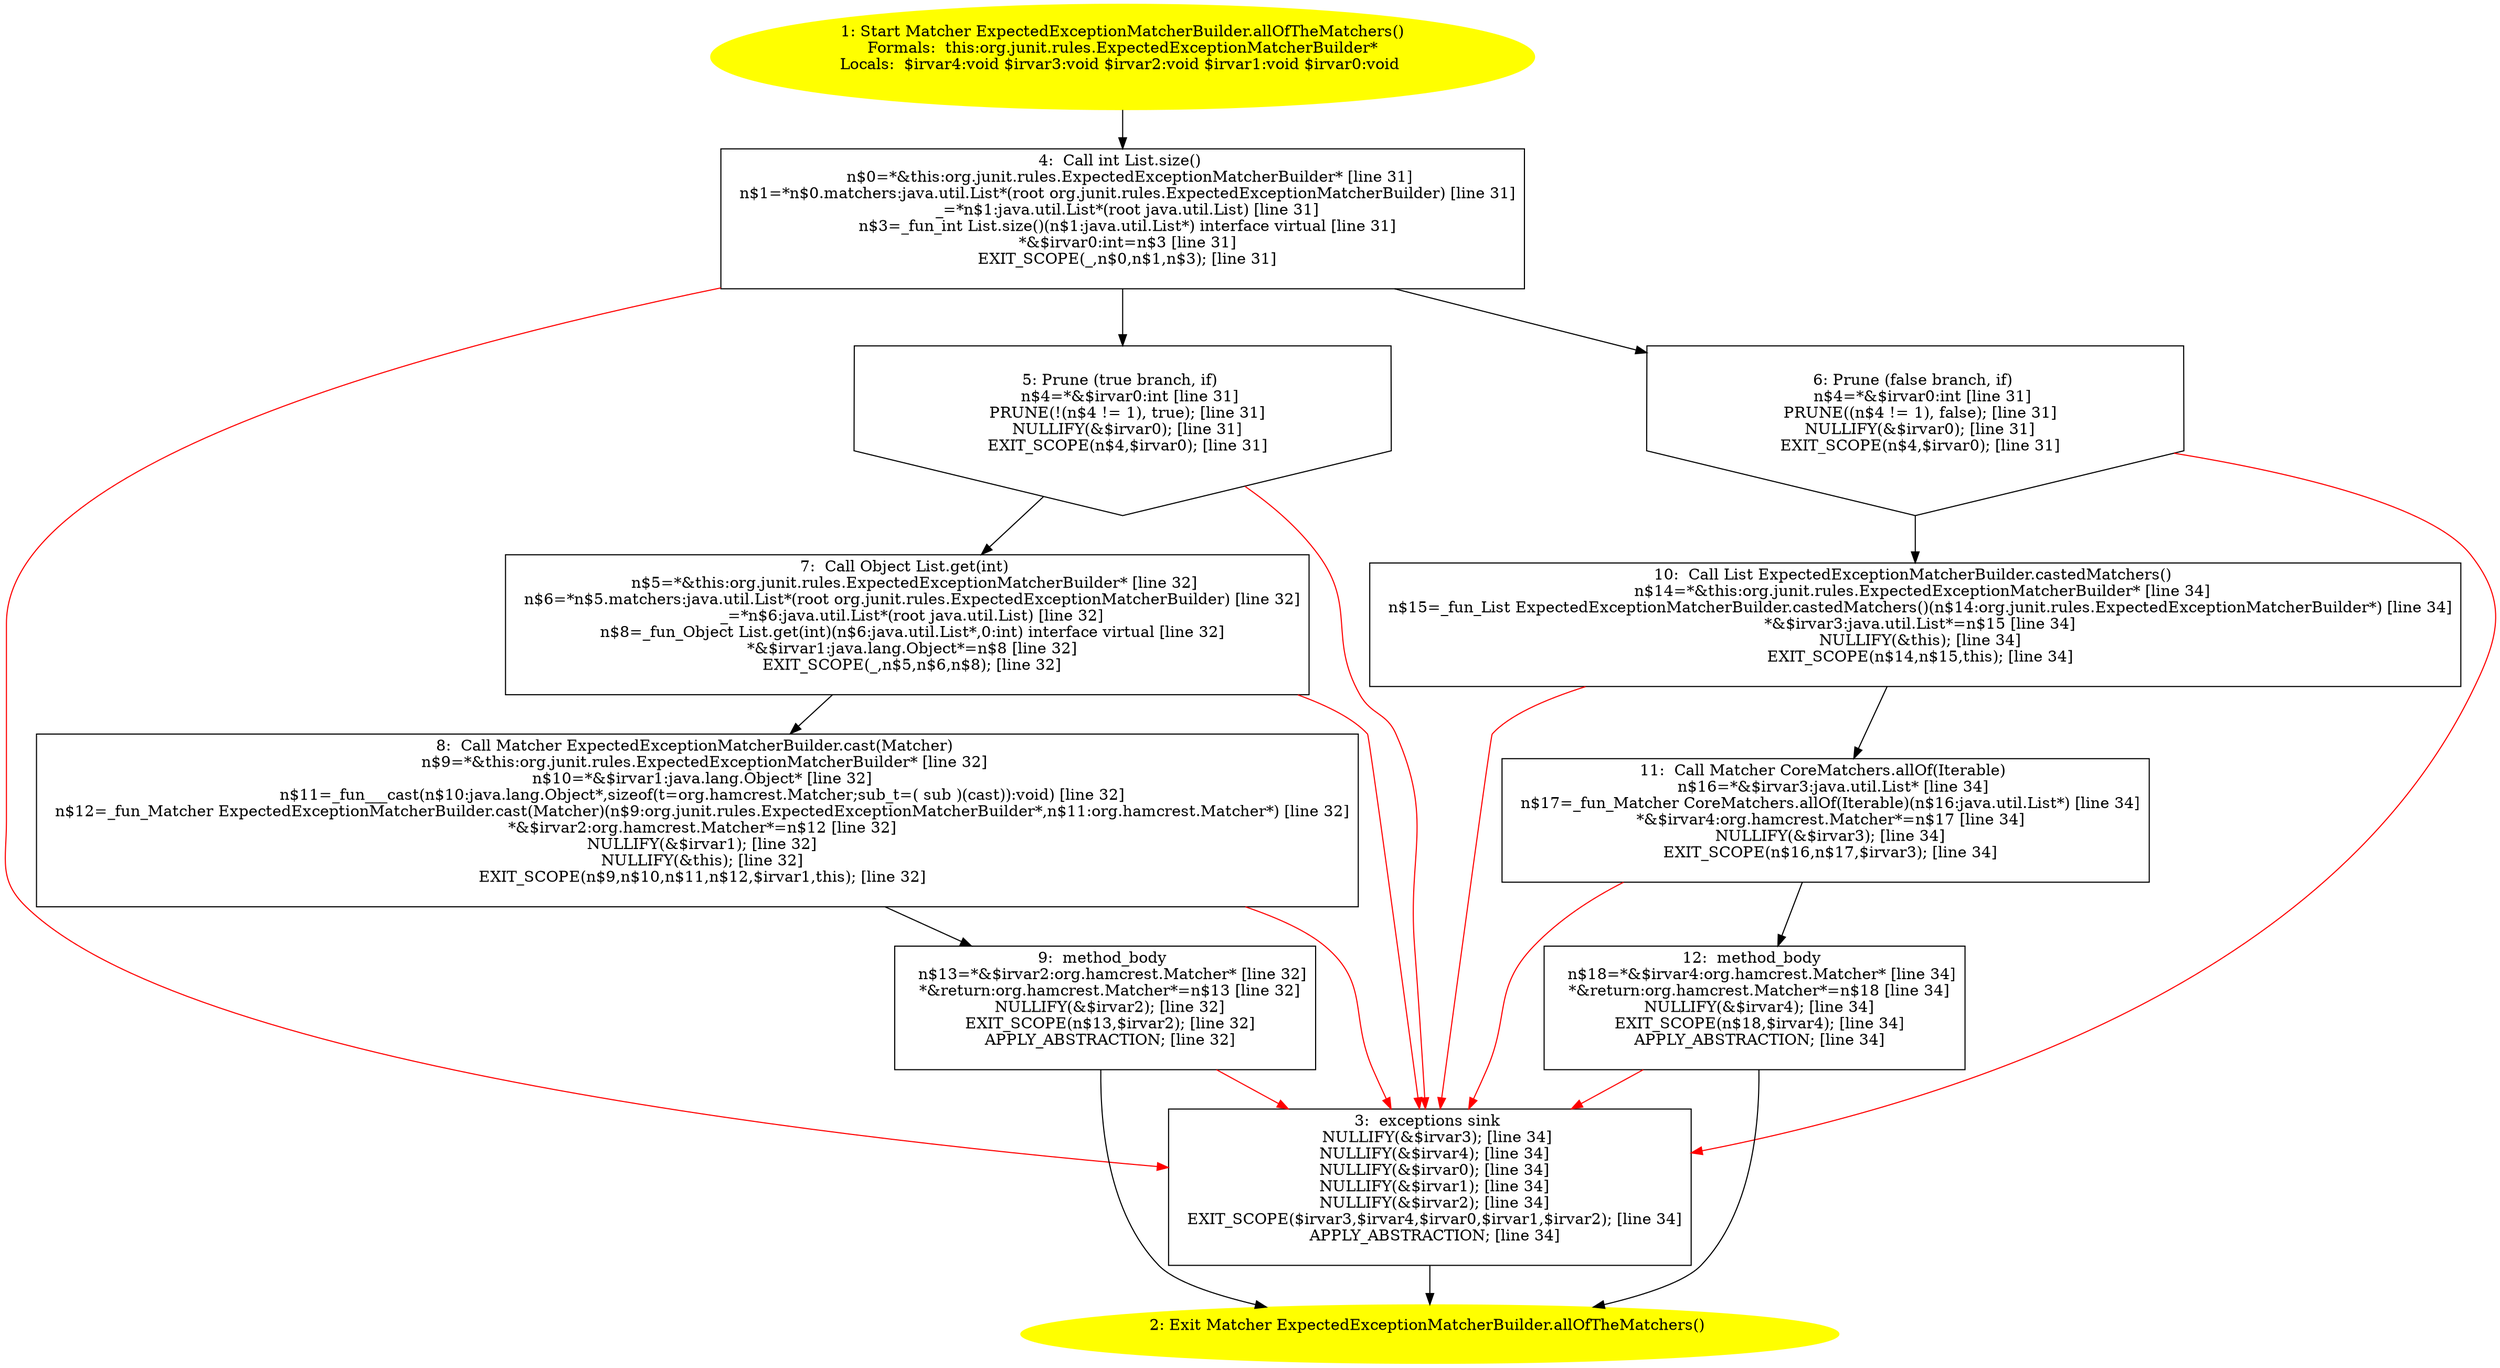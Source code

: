 /* @generated */
digraph cfg {
"org.junit.rules.ExpectedExceptionMatcherBuilder.allOfTheMatchers():org.hamcrest.Matcher.b41a5e5a96e4301874272ea58d6df6f5_1" [label="1: Start Matcher ExpectedExceptionMatcherBuilder.allOfTheMatchers()\nFormals:  this:org.junit.rules.ExpectedExceptionMatcherBuilder*\nLocals:  $irvar4:void $irvar3:void $irvar2:void $irvar1:void $irvar0:void \n  " color=yellow style=filled]
	

	 "org.junit.rules.ExpectedExceptionMatcherBuilder.allOfTheMatchers():org.hamcrest.Matcher.b41a5e5a96e4301874272ea58d6df6f5_1" -> "org.junit.rules.ExpectedExceptionMatcherBuilder.allOfTheMatchers():org.hamcrest.Matcher.b41a5e5a96e4301874272ea58d6df6f5_4" ;
"org.junit.rules.ExpectedExceptionMatcherBuilder.allOfTheMatchers():org.hamcrest.Matcher.b41a5e5a96e4301874272ea58d6df6f5_2" [label="2: Exit Matcher ExpectedExceptionMatcherBuilder.allOfTheMatchers() \n  " color=yellow style=filled]
	

"org.junit.rules.ExpectedExceptionMatcherBuilder.allOfTheMatchers():org.hamcrest.Matcher.b41a5e5a96e4301874272ea58d6df6f5_3" [label="3:  exceptions sink \n   NULLIFY(&$irvar3); [line 34]\n  NULLIFY(&$irvar4); [line 34]\n  NULLIFY(&$irvar0); [line 34]\n  NULLIFY(&$irvar1); [line 34]\n  NULLIFY(&$irvar2); [line 34]\n  EXIT_SCOPE($irvar3,$irvar4,$irvar0,$irvar1,$irvar2); [line 34]\n  APPLY_ABSTRACTION; [line 34]\n " shape="box"]
	

	 "org.junit.rules.ExpectedExceptionMatcherBuilder.allOfTheMatchers():org.hamcrest.Matcher.b41a5e5a96e4301874272ea58d6df6f5_3" -> "org.junit.rules.ExpectedExceptionMatcherBuilder.allOfTheMatchers():org.hamcrest.Matcher.b41a5e5a96e4301874272ea58d6df6f5_2" ;
"org.junit.rules.ExpectedExceptionMatcherBuilder.allOfTheMatchers():org.hamcrest.Matcher.b41a5e5a96e4301874272ea58d6df6f5_4" [label="4:  Call int List.size() \n   n$0=*&this:org.junit.rules.ExpectedExceptionMatcherBuilder* [line 31]\n  n$1=*n$0.matchers:java.util.List*(root org.junit.rules.ExpectedExceptionMatcherBuilder) [line 31]\n  _=*n$1:java.util.List*(root java.util.List) [line 31]\n  n$3=_fun_int List.size()(n$1:java.util.List*) interface virtual [line 31]\n  *&$irvar0:int=n$3 [line 31]\n  EXIT_SCOPE(_,n$0,n$1,n$3); [line 31]\n " shape="box"]
	

	 "org.junit.rules.ExpectedExceptionMatcherBuilder.allOfTheMatchers():org.hamcrest.Matcher.b41a5e5a96e4301874272ea58d6df6f5_4" -> "org.junit.rules.ExpectedExceptionMatcherBuilder.allOfTheMatchers():org.hamcrest.Matcher.b41a5e5a96e4301874272ea58d6df6f5_5" ;
	 "org.junit.rules.ExpectedExceptionMatcherBuilder.allOfTheMatchers():org.hamcrest.Matcher.b41a5e5a96e4301874272ea58d6df6f5_4" -> "org.junit.rules.ExpectedExceptionMatcherBuilder.allOfTheMatchers():org.hamcrest.Matcher.b41a5e5a96e4301874272ea58d6df6f5_6" ;
	 "org.junit.rules.ExpectedExceptionMatcherBuilder.allOfTheMatchers():org.hamcrest.Matcher.b41a5e5a96e4301874272ea58d6df6f5_4" -> "org.junit.rules.ExpectedExceptionMatcherBuilder.allOfTheMatchers():org.hamcrest.Matcher.b41a5e5a96e4301874272ea58d6df6f5_3" [color="red" ];
"org.junit.rules.ExpectedExceptionMatcherBuilder.allOfTheMatchers():org.hamcrest.Matcher.b41a5e5a96e4301874272ea58d6df6f5_5" [label="5: Prune (true branch, if) \n   n$4=*&$irvar0:int [line 31]\n  PRUNE(!(n$4 != 1), true); [line 31]\n  NULLIFY(&$irvar0); [line 31]\n  EXIT_SCOPE(n$4,$irvar0); [line 31]\n " shape="invhouse"]
	

	 "org.junit.rules.ExpectedExceptionMatcherBuilder.allOfTheMatchers():org.hamcrest.Matcher.b41a5e5a96e4301874272ea58d6df6f5_5" -> "org.junit.rules.ExpectedExceptionMatcherBuilder.allOfTheMatchers():org.hamcrest.Matcher.b41a5e5a96e4301874272ea58d6df6f5_7" ;
	 "org.junit.rules.ExpectedExceptionMatcherBuilder.allOfTheMatchers():org.hamcrest.Matcher.b41a5e5a96e4301874272ea58d6df6f5_5" -> "org.junit.rules.ExpectedExceptionMatcherBuilder.allOfTheMatchers():org.hamcrest.Matcher.b41a5e5a96e4301874272ea58d6df6f5_3" [color="red" ];
"org.junit.rules.ExpectedExceptionMatcherBuilder.allOfTheMatchers():org.hamcrest.Matcher.b41a5e5a96e4301874272ea58d6df6f5_6" [label="6: Prune (false branch, if) \n   n$4=*&$irvar0:int [line 31]\n  PRUNE((n$4 != 1), false); [line 31]\n  NULLIFY(&$irvar0); [line 31]\n  EXIT_SCOPE(n$4,$irvar0); [line 31]\n " shape="invhouse"]
	

	 "org.junit.rules.ExpectedExceptionMatcherBuilder.allOfTheMatchers():org.hamcrest.Matcher.b41a5e5a96e4301874272ea58d6df6f5_6" -> "org.junit.rules.ExpectedExceptionMatcherBuilder.allOfTheMatchers():org.hamcrest.Matcher.b41a5e5a96e4301874272ea58d6df6f5_10" ;
	 "org.junit.rules.ExpectedExceptionMatcherBuilder.allOfTheMatchers():org.hamcrest.Matcher.b41a5e5a96e4301874272ea58d6df6f5_6" -> "org.junit.rules.ExpectedExceptionMatcherBuilder.allOfTheMatchers():org.hamcrest.Matcher.b41a5e5a96e4301874272ea58d6df6f5_3" [color="red" ];
"org.junit.rules.ExpectedExceptionMatcherBuilder.allOfTheMatchers():org.hamcrest.Matcher.b41a5e5a96e4301874272ea58d6df6f5_7" [label="7:  Call Object List.get(int) \n   n$5=*&this:org.junit.rules.ExpectedExceptionMatcherBuilder* [line 32]\n  n$6=*n$5.matchers:java.util.List*(root org.junit.rules.ExpectedExceptionMatcherBuilder) [line 32]\n  _=*n$6:java.util.List*(root java.util.List) [line 32]\n  n$8=_fun_Object List.get(int)(n$6:java.util.List*,0:int) interface virtual [line 32]\n  *&$irvar1:java.lang.Object*=n$8 [line 32]\n  EXIT_SCOPE(_,n$5,n$6,n$8); [line 32]\n " shape="box"]
	

	 "org.junit.rules.ExpectedExceptionMatcherBuilder.allOfTheMatchers():org.hamcrest.Matcher.b41a5e5a96e4301874272ea58d6df6f5_7" -> "org.junit.rules.ExpectedExceptionMatcherBuilder.allOfTheMatchers():org.hamcrest.Matcher.b41a5e5a96e4301874272ea58d6df6f5_8" ;
	 "org.junit.rules.ExpectedExceptionMatcherBuilder.allOfTheMatchers():org.hamcrest.Matcher.b41a5e5a96e4301874272ea58d6df6f5_7" -> "org.junit.rules.ExpectedExceptionMatcherBuilder.allOfTheMatchers():org.hamcrest.Matcher.b41a5e5a96e4301874272ea58d6df6f5_3" [color="red" ];
"org.junit.rules.ExpectedExceptionMatcherBuilder.allOfTheMatchers():org.hamcrest.Matcher.b41a5e5a96e4301874272ea58d6df6f5_8" [label="8:  Call Matcher ExpectedExceptionMatcherBuilder.cast(Matcher) \n   n$9=*&this:org.junit.rules.ExpectedExceptionMatcherBuilder* [line 32]\n  n$10=*&$irvar1:java.lang.Object* [line 32]\n  n$11=_fun___cast(n$10:java.lang.Object*,sizeof(t=org.hamcrest.Matcher;sub_t=( sub )(cast)):void) [line 32]\n  n$12=_fun_Matcher ExpectedExceptionMatcherBuilder.cast(Matcher)(n$9:org.junit.rules.ExpectedExceptionMatcherBuilder*,n$11:org.hamcrest.Matcher*) [line 32]\n  *&$irvar2:org.hamcrest.Matcher*=n$12 [line 32]\n  NULLIFY(&$irvar1); [line 32]\n  NULLIFY(&this); [line 32]\n  EXIT_SCOPE(n$9,n$10,n$11,n$12,$irvar1,this); [line 32]\n " shape="box"]
	

	 "org.junit.rules.ExpectedExceptionMatcherBuilder.allOfTheMatchers():org.hamcrest.Matcher.b41a5e5a96e4301874272ea58d6df6f5_8" -> "org.junit.rules.ExpectedExceptionMatcherBuilder.allOfTheMatchers():org.hamcrest.Matcher.b41a5e5a96e4301874272ea58d6df6f5_9" ;
	 "org.junit.rules.ExpectedExceptionMatcherBuilder.allOfTheMatchers():org.hamcrest.Matcher.b41a5e5a96e4301874272ea58d6df6f5_8" -> "org.junit.rules.ExpectedExceptionMatcherBuilder.allOfTheMatchers():org.hamcrest.Matcher.b41a5e5a96e4301874272ea58d6df6f5_3" [color="red" ];
"org.junit.rules.ExpectedExceptionMatcherBuilder.allOfTheMatchers():org.hamcrest.Matcher.b41a5e5a96e4301874272ea58d6df6f5_9" [label="9:  method_body \n   n$13=*&$irvar2:org.hamcrest.Matcher* [line 32]\n  *&return:org.hamcrest.Matcher*=n$13 [line 32]\n  NULLIFY(&$irvar2); [line 32]\n  EXIT_SCOPE(n$13,$irvar2); [line 32]\n  APPLY_ABSTRACTION; [line 32]\n " shape="box"]
	

	 "org.junit.rules.ExpectedExceptionMatcherBuilder.allOfTheMatchers():org.hamcrest.Matcher.b41a5e5a96e4301874272ea58d6df6f5_9" -> "org.junit.rules.ExpectedExceptionMatcherBuilder.allOfTheMatchers():org.hamcrest.Matcher.b41a5e5a96e4301874272ea58d6df6f5_2" ;
	 "org.junit.rules.ExpectedExceptionMatcherBuilder.allOfTheMatchers():org.hamcrest.Matcher.b41a5e5a96e4301874272ea58d6df6f5_9" -> "org.junit.rules.ExpectedExceptionMatcherBuilder.allOfTheMatchers():org.hamcrest.Matcher.b41a5e5a96e4301874272ea58d6df6f5_3" [color="red" ];
"org.junit.rules.ExpectedExceptionMatcherBuilder.allOfTheMatchers():org.hamcrest.Matcher.b41a5e5a96e4301874272ea58d6df6f5_10" [label="10:  Call List ExpectedExceptionMatcherBuilder.castedMatchers() \n   n$14=*&this:org.junit.rules.ExpectedExceptionMatcherBuilder* [line 34]\n  n$15=_fun_List ExpectedExceptionMatcherBuilder.castedMatchers()(n$14:org.junit.rules.ExpectedExceptionMatcherBuilder*) [line 34]\n  *&$irvar3:java.util.List*=n$15 [line 34]\n  NULLIFY(&this); [line 34]\n  EXIT_SCOPE(n$14,n$15,this); [line 34]\n " shape="box"]
	

	 "org.junit.rules.ExpectedExceptionMatcherBuilder.allOfTheMatchers():org.hamcrest.Matcher.b41a5e5a96e4301874272ea58d6df6f5_10" -> "org.junit.rules.ExpectedExceptionMatcherBuilder.allOfTheMatchers():org.hamcrest.Matcher.b41a5e5a96e4301874272ea58d6df6f5_11" ;
	 "org.junit.rules.ExpectedExceptionMatcherBuilder.allOfTheMatchers():org.hamcrest.Matcher.b41a5e5a96e4301874272ea58d6df6f5_10" -> "org.junit.rules.ExpectedExceptionMatcherBuilder.allOfTheMatchers():org.hamcrest.Matcher.b41a5e5a96e4301874272ea58d6df6f5_3" [color="red" ];
"org.junit.rules.ExpectedExceptionMatcherBuilder.allOfTheMatchers():org.hamcrest.Matcher.b41a5e5a96e4301874272ea58d6df6f5_11" [label="11:  Call Matcher CoreMatchers.allOf(Iterable) \n   n$16=*&$irvar3:java.util.List* [line 34]\n  n$17=_fun_Matcher CoreMatchers.allOf(Iterable)(n$16:java.util.List*) [line 34]\n  *&$irvar4:org.hamcrest.Matcher*=n$17 [line 34]\n  NULLIFY(&$irvar3); [line 34]\n  EXIT_SCOPE(n$16,n$17,$irvar3); [line 34]\n " shape="box"]
	

	 "org.junit.rules.ExpectedExceptionMatcherBuilder.allOfTheMatchers():org.hamcrest.Matcher.b41a5e5a96e4301874272ea58d6df6f5_11" -> "org.junit.rules.ExpectedExceptionMatcherBuilder.allOfTheMatchers():org.hamcrest.Matcher.b41a5e5a96e4301874272ea58d6df6f5_12" ;
	 "org.junit.rules.ExpectedExceptionMatcherBuilder.allOfTheMatchers():org.hamcrest.Matcher.b41a5e5a96e4301874272ea58d6df6f5_11" -> "org.junit.rules.ExpectedExceptionMatcherBuilder.allOfTheMatchers():org.hamcrest.Matcher.b41a5e5a96e4301874272ea58d6df6f5_3" [color="red" ];
"org.junit.rules.ExpectedExceptionMatcherBuilder.allOfTheMatchers():org.hamcrest.Matcher.b41a5e5a96e4301874272ea58d6df6f5_12" [label="12:  method_body \n   n$18=*&$irvar4:org.hamcrest.Matcher* [line 34]\n  *&return:org.hamcrest.Matcher*=n$18 [line 34]\n  NULLIFY(&$irvar4); [line 34]\n  EXIT_SCOPE(n$18,$irvar4); [line 34]\n  APPLY_ABSTRACTION; [line 34]\n " shape="box"]
	

	 "org.junit.rules.ExpectedExceptionMatcherBuilder.allOfTheMatchers():org.hamcrest.Matcher.b41a5e5a96e4301874272ea58d6df6f5_12" -> "org.junit.rules.ExpectedExceptionMatcherBuilder.allOfTheMatchers():org.hamcrest.Matcher.b41a5e5a96e4301874272ea58d6df6f5_2" ;
	 "org.junit.rules.ExpectedExceptionMatcherBuilder.allOfTheMatchers():org.hamcrest.Matcher.b41a5e5a96e4301874272ea58d6df6f5_12" -> "org.junit.rules.ExpectedExceptionMatcherBuilder.allOfTheMatchers():org.hamcrest.Matcher.b41a5e5a96e4301874272ea58d6df6f5_3" [color="red" ];
}
